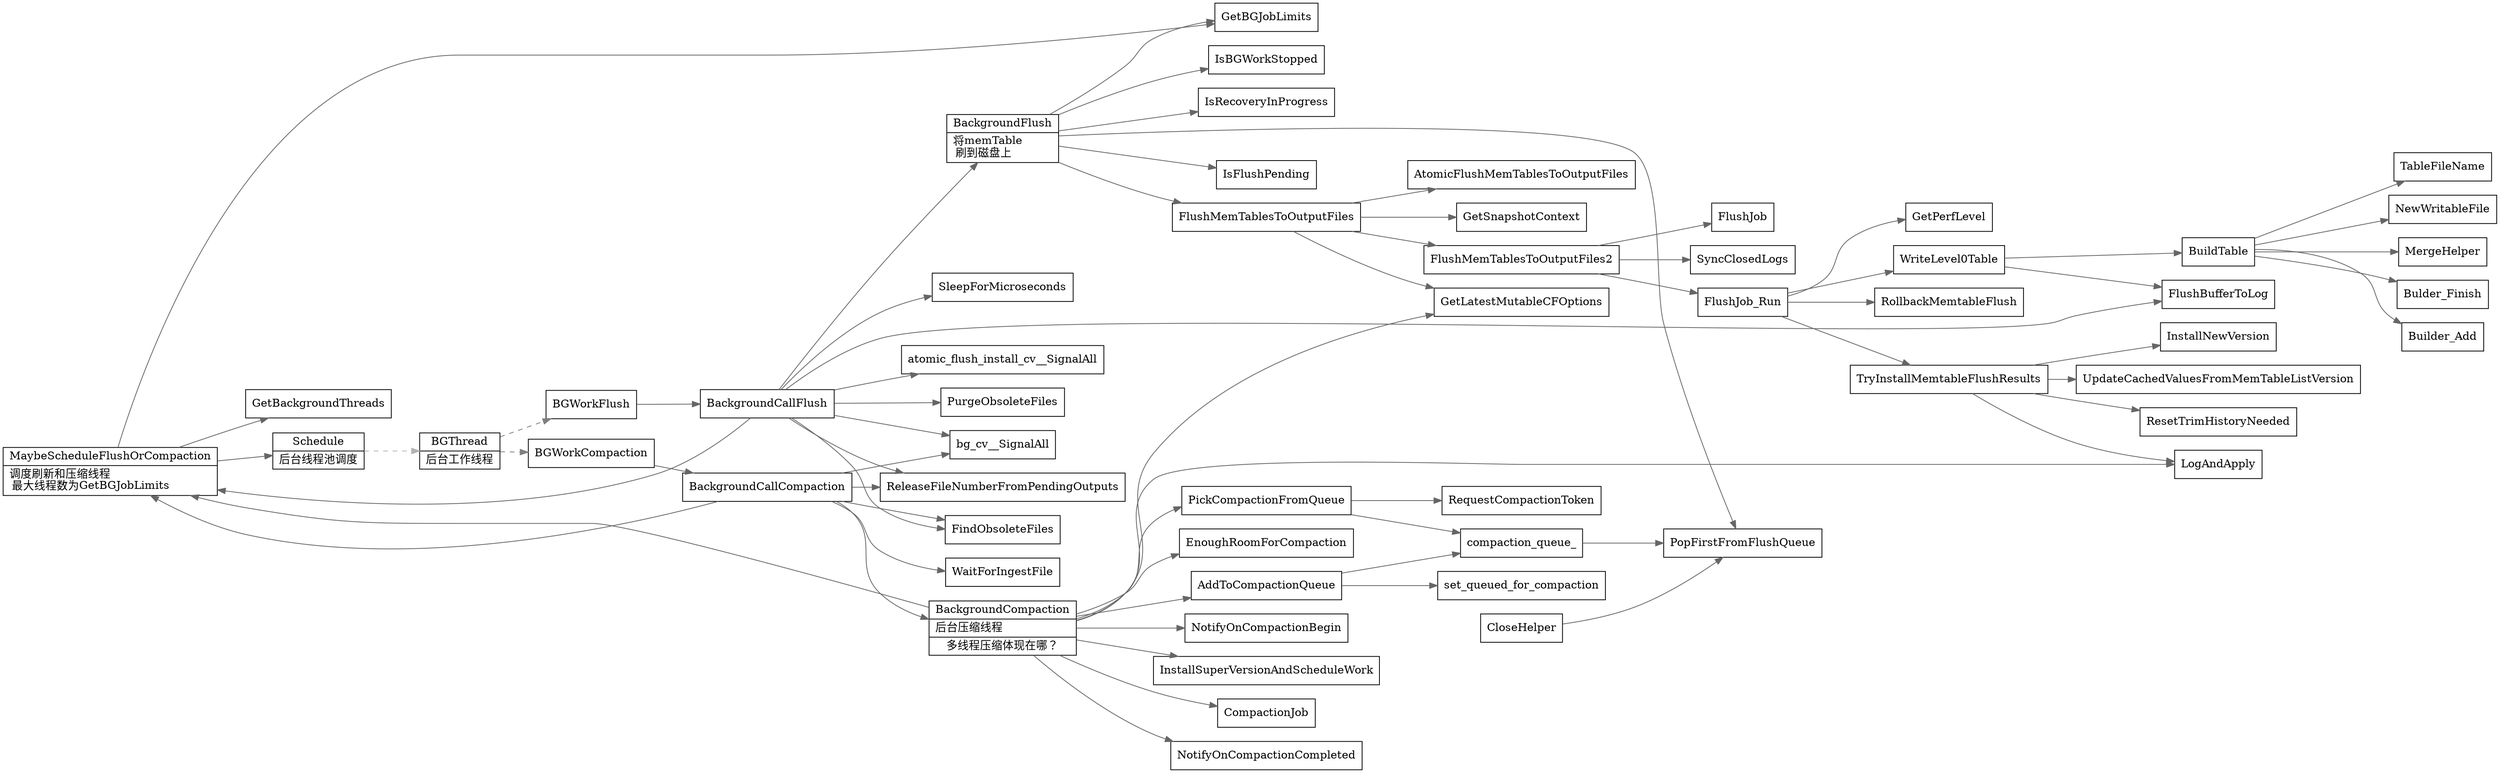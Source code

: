 digraph flush_compaction {
  node[shape=box];
  newrank=true;
  rankdir=LR;
  edge[weight=5;color=gray40];

  MaybeScheduleFlushOrCompaction[shape="record";
    label="{{
      MaybeScheduleFlushOrCompaction|
      调度刷新和压缩线程\l
      最大线程数为GetBGJobLimits\l
    }}";
  ];
  MaybeScheduleFlushOrCompaction -> {
    GetBGJobLimits;
    GetBackgroundThreads;
    Schedule;
  }
  Schedule[shape="record";
    label="{{
      Schedule|
      后台线程池调度
    }}";
  ];
  BGThread[shape="record";
    label="{{
      BGThread|
      后台工作线程
    }}";
  ];
  Schedule -> BGThread[style=dashed;color=gray70];

  BGThread -> {
    BGWorkFlush;
    BGWorkCompaction;
  }[style=dashed;color=gray50];

  BGWorkFlush -> {
    BackgroundCallFlush;
  }

  BackgroundCallFlush -> {
    BackgroundFlush;
    bg_cv__SignalAll;
    SleepForMicroseconds;
    ReleaseFileNumberFromPendingOutputs;
    FindObsoleteFiles;
    FlushBufferToLog;
    MaybeScheduleFlushOrCompaction;
    atomic_flush_install_cv__SignalAll;
    PurgeObsoleteFiles;
  }

  BackgroundFlush[shape="record";
    label="{{
      BackgroundFlush|
      将memTable\l 
      刷到磁盘上\l
    }}";
  ];
  BackgroundCompaction[shape="record";
    label="{{
      BackgroundCompaction|
      后台压缩线程\l|
      多线程压缩体现在哪？
    }}";
  ];

  BackgroundFlush -> {
    IsBGWorkStopped;
    IsRecoveryInProgress;
    PopFirstFromFlushQueue;
    IsFlushPending;
    GetBGJobLimits;
    FlushMemTablesToOutputFiles;
  }

  FlushMemTablesToOutputFiles -> {
    AtomicFlushMemTablesToOutputFiles;
    GetSnapshotContext;
    GetLatestMutableCFOptions;
    FlushMemTablesToOutputFiles2;
  }
  FlushMemTablesToOutputFiles2 -> {
    FlushJob;
    SyncClosedLogs;
    FlushJob_Run;
  }
  FlushJob_Run -> {
    GetPerfLevel;
    WriteLevel0Table;
    RollbackMemtableFlush;
    TryInstallMemtableFlushResults;
  }

  WriteLevel0Table -> {
    FlushBufferToLog;
    BuildTable;
  }
  BuildTable -> {
    TableFileName;
    NewWritableFile;
    MergeHelper;
    Bulder_Finish;
    Builder_Add;
  }
  TryInstallMemtableFlushResults -> {
    LogAndApply;
    InstallNewVersion;
    UpdateCachedValuesFromMemTableListVersion;
    ResetTrimHistoryNeeded;
  }

  BGWorkCompaction -> {
    BackgroundCallCompaction;
  }
  BackgroundCallCompaction -> {
    WaitForIngestFile;
    BackgroundCompaction;
    FindObsoleteFiles;
    ReleaseFileNumberFromPendingOutputs;
    MaybeScheduleFlushOrCompaction;
    bg_cv__SignalAll;
  }

  BackgroundCompaction -> {
    PickCompactionFromQueue;
    GetLatestMutableCFOptions;
    EnoughRoomForCompaction;
    AddToCompactionQueue;
    MaybeScheduleFlushOrCompaction;
    NotifyOnCompactionBegin;
    LogAndApply;
    InstallSuperVersionAndScheduleWork;
    CompactionJob;
    NotifyOnCompactionCompleted;
  }
  PickCompactionFromQueue -> {
    RequestCompactionToken;
    compaction_queue_;
  }
  AddToCompactionQueue -> {
    compaction_queue_;
    set_queued_for_compaction;
  }
  CloseHelper -> PopFirstFromFlushQueue;
  compaction_queue_ -> PopFirstFromFlushQueue;
}
